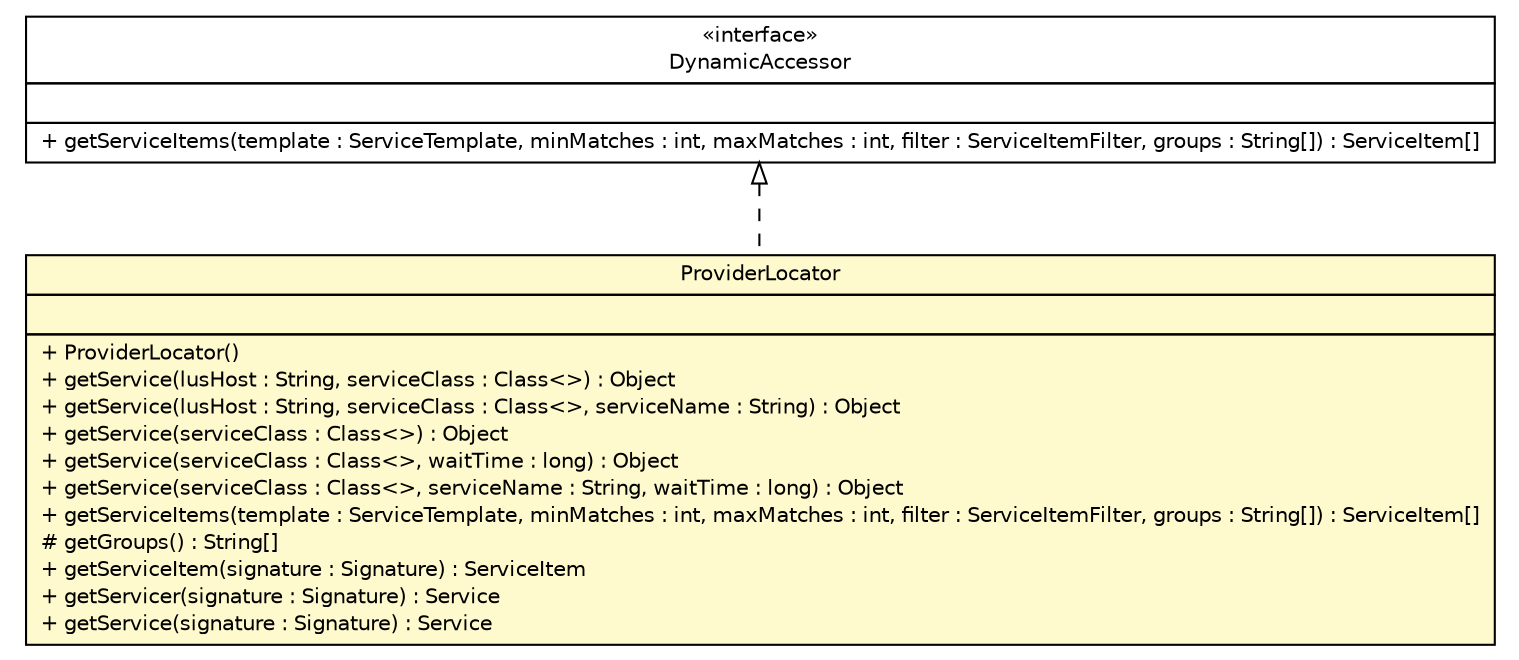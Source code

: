 #!/usr/local/bin/dot
#
# Class diagram 
# Generated by UMLGraph version R5_6 (http://www.umlgraph.org/)
#

digraph G {
	edge [fontname="Helvetica",fontsize=10,labelfontname="Helvetica",labelfontsize=10];
	node [fontname="Helvetica",fontsize=10,shape=plaintext];
	nodesep=0.25;
	ranksep=0.5;
	// sorcer.util.ProviderLocator
	c256218 [label=<<table title="sorcer.util.ProviderLocator" border="0" cellborder="1" cellspacing="0" cellpadding="2" port="p" bgcolor="lemonChiffon" href="./ProviderLocator.html">
		<tr><td><table border="0" cellspacing="0" cellpadding="1">
<tr><td align="center" balign="center"> ProviderLocator </td></tr>
		</table></td></tr>
		<tr><td><table border="0" cellspacing="0" cellpadding="1">
<tr><td align="left" balign="left">  </td></tr>
		</table></td></tr>
		<tr><td><table border="0" cellspacing="0" cellpadding="1">
<tr><td align="left" balign="left"> + ProviderLocator() </td></tr>
<tr><td align="left" balign="left"> + getService(lusHost : String, serviceClass : Class&lt;&gt;) : Object </td></tr>
<tr><td align="left" balign="left"> + getService(lusHost : String, serviceClass : Class&lt;&gt;, serviceName : String) : Object </td></tr>
<tr><td align="left" balign="left"> + getService(serviceClass : Class&lt;&gt;) : Object </td></tr>
<tr><td align="left" balign="left"> + getService(serviceClass : Class&lt;&gt;, waitTime : long) : Object </td></tr>
<tr><td align="left" balign="left"> + getService(serviceClass : Class&lt;&gt;, serviceName : String, waitTime : long) : Object </td></tr>
<tr><td align="left" balign="left"> + getServiceItems(template : ServiceTemplate, minMatches : int, maxMatches : int, filter : ServiceItemFilter, groups : String[]) : ServiceItem[] </td></tr>
<tr><td align="left" balign="left"> # getGroups() : String[] </td></tr>
<tr><td align="left" balign="left"> + getServiceItem(signature : Signature) : ServiceItem </td></tr>
<tr><td align="left" balign="left"> + getServicer(signature : Signature) : Service </td></tr>
<tr><td align="left" balign="left"> + getService(signature : Signature) : Service </td></tr>
		</table></td></tr>
		</table>>, URL="./ProviderLocator.html", fontname="Helvetica", fontcolor="black", fontsize=10.0];
	// sorcer.service.DynamicAccessor
	c256413 [label=<<table title="sorcer.service.DynamicAccessor" border="0" cellborder="1" cellspacing="0" cellpadding="2" port="p" href="../service/DynamicAccessor.html">
		<tr><td><table border="0" cellspacing="0" cellpadding="1">
<tr><td align="center" balign="center"> &#171;interface&#187; </td></tr>
<tr><td align="center" balign="center"> DynamicAccessor </td></tr>
		</table></td></tr>
		<tr><td><table border="0" cellspacing="0" cellpadding="1">
<tr><td align="left" balign="left">  </td></tr>
		</table></td></tr>
		<tr><td><table border="0" cellspacing="0" cellpadding="1">
<tr><td align="left" balign="left"> + getServiceItems(template : ServiceTemplate, minMatches : int, maxMatches : int, filter : ServiceItemFilter, groups : String[]) : ServiceItem[] </td></tr>
		</table></td></tr>
		</table>>, URL="../service/DynamicAccessor.html", fontname="Helvetica", fontcolor="black", fontsize=10.0];
	//sorcer.util.ProviderLocator implements sorcer.service.DynamicAccessor
	c256413:p -> c256218:p [dir=back,arrowtail=empty,style=dashed];
}

